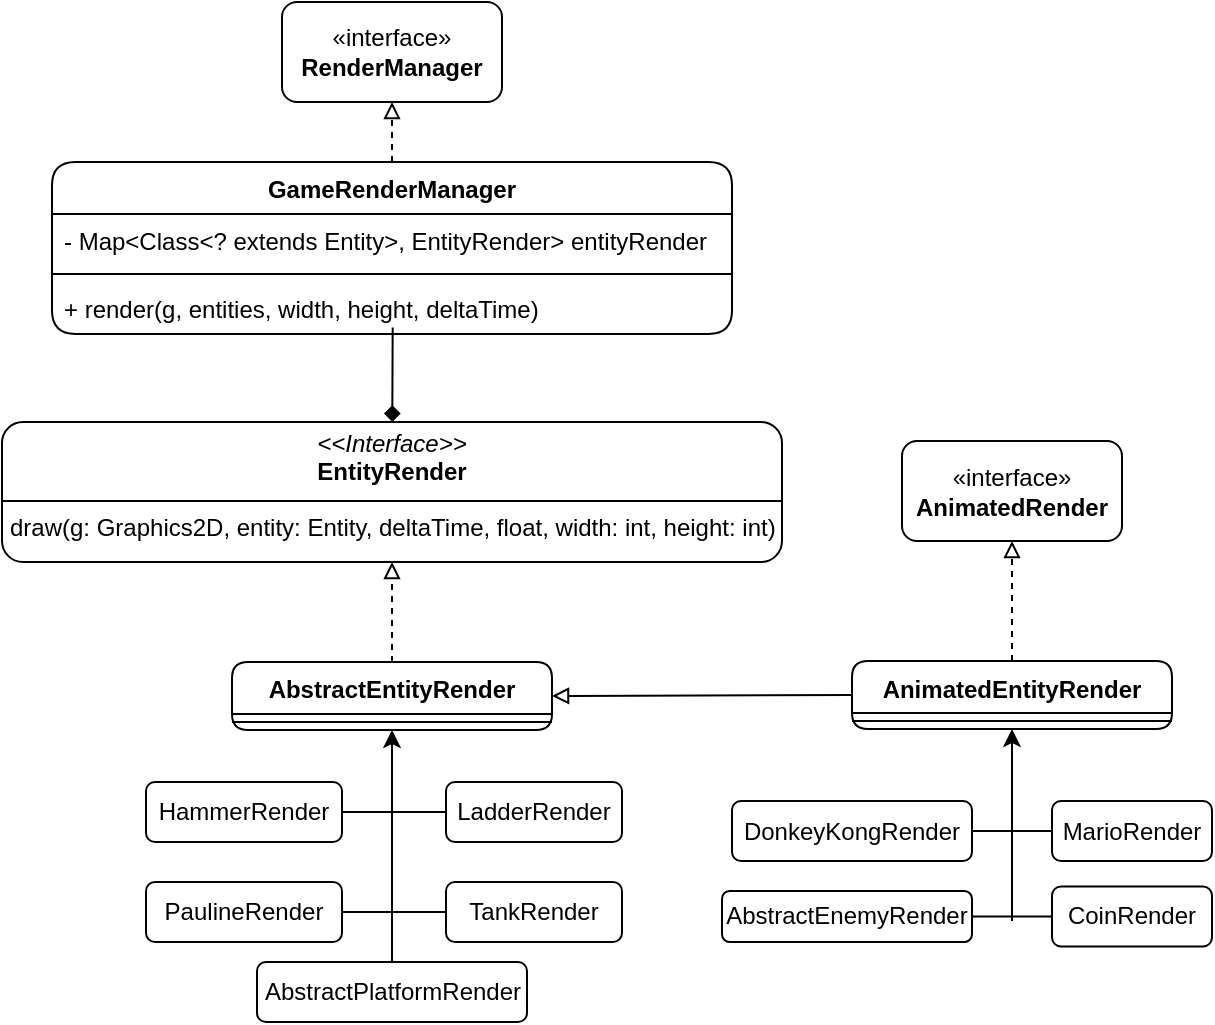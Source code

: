 <mxfile version="28.0.4">
  <diagram name="Pagina-1" id="4SxGcodRju3OE-YcotA6">
    <mxGraphModel dx="1149" dy="633" grid="1" gridSize="10" guides="1" tooltips="1" connect="1" arrows="1" fold="1" page="1" pageScale="1" pageWidth="827" pageHeight="1169" math="0" shadow="0">
      <root>
        <mxCell id="0" />
        <mxCell id="1" parent="0" />
        <mxCell id="jSuncSNKbIkwN-Kj3OkV-5" value="GameRenderManager&lt;div&gt;&lt;br&gt;&lt;/div&gt;" style="swimlane;fontStyle=1;align=center;verticalAlign=top;childLayout=stackLayout;horizontal=1;startSize=26;horizontalStack=0;resizeParent=1;resizeParentMax=0;resizeLast=0;collapsible=1;marginBottom=0;whiteSpace=wrap;html=1;rounded=1;" vertex="1" parent="1">
          <mxGeometry x="55" y="80" width="340" height="86" as="geometry" />
        </mxCell>
        <mxCell id="jSuncSNKbIkwN-Kj3OkV-6" value="- Map&amp;lt;Class&amp;lt;? extends Entity&amp;gt;, EntityRender&amp;gt; entityRender" style="text;strokeColor=none;fillColor=none;align=left;verticalAlign=top;spacingLeft=4;spacingRight=4;overflow=hidden;rotatable=0;points=[[0,0.5],[1,0.5]];portConstraint=eastwest;whiteSpace=wrap;html=1;" vertex="1" parent="jSuncSNKbIkwN-Kj3OkV-5">
          <mxGeometry y="26" width="340" height="26" as="geometry" />
        </mxCell>
        <mxCell id="jSuncSNKbIkwN-Kj3OkV-7" value="" style="line;strokeWidth=1;fillColor=none;align=left;verticalAlign=middle;spacingTop=-1;spacingLeft=3;spacingRight=3;rotatable=0;labelPosition=right;points=[];portConstraint=eastwest;strokeColor=inherit;" vertex="1" parent="jSuncSNKbIkwN-Kj3OkV-5">
          <mxGeometry y="52" width="340" height="8" as="geometry" />
        </mxCell>
        <mxCell id="jSuncSNKbIkwN-Kj3OkV-8" value="+ render(g, entities, width, height, deltaTime)&lt;div&gt;&lt;br&gt;&lt;/div&gt;" style="text;strokeColor=none;fillColor=none;align=left;verticalAlign=top;spacingLeft=4;spacingRight=4;overflow=hidden;rotatable=0;points=[[0,0.5],[1,0.5]];portConstraint=eastwest;whiteSpace=wrap;html=1;" vertex="1" parent="jSuncSNKbIkwN-Kj3OkV-5">
          <mxGeometry y="60" width="340" height="26" as="geometry" />
        </mxCell>
        <mxCell id="jSuncSNKbIkwN-Kj3OkV-10" value="&lt;p style=&quot;margin:0px;margin-top:4px;text-align:center;&quot;&gt;&lt;i&gt;&amp;lt;&amp;lt;Interface&amp;gt;&amp;gt;&lt;/i&gt;&lt;br&gt;&lt;b&gt;EntityRender&lt;/b&gt;&lt;/p&gt;&lt;hr size=&quot;1&quot; style=&quot;border-style:solid;&quot;&gt;&lt;p style=&quot;margin:0px;margin-left:4px;&quot;&gt;&lt;span style=&quot;background-color: transparent; color: light-dark(rgb(0, 0, 0), rgb(255, 255, 255));&quot;&gt;draw(g: Graphics2D, entity: Entity, deltaTime, float, width: int, height: int)&lt;/span&gt;&lt;/p&gt;" style="verticalAlign=top;align=left;overflow=fill;html=1;whiteSpace=wrap;rounded=1;" vertex="1" parent="1">
          <mxGeometry x="30" y="210" width="390" height="70" as="geometry" />
        </mxCell>
        <mxCell id="jSuncSNKbIkwN-Kj3OkV-11" value="AbstractEntityRender&lt;div&gt;&lt;br&gt;&lt;/div&gt;" style="swimlane;fontStyle=1;align=center;verticalAlign=top;childLayout=stackLayout;horizontal=1;startSize=26;horizontalStack=0;resizeParent=1;resizeParentMax=0;resizeLast=0;collapsible=1;marginBottom=0;whiteSpace=wrap;html=1;rounded=1;" vertex="1" parent="1">
          <mxGeometry x="145" y="330" width="160" height="34" as="geometry" />
        </mxCell>
        <mxCell id="jSuncSNKbIkwN-Kj3OkV-13" value="" style="line;strokeWidth=1;fillColor=none;align=left;verticalAlign=middle;spacingTop=-1;spacingLeft=3;spacingRight=3;rotatable=0;labelPosition=right;points=[];portConstraint=eastwest;strokeColor=inherit;" vertex="1" parent="jSuncSNKbIkwN-Kj3OkV-11">
          <mxGeometry y="26" width="160" height="8" as="geometry" />
        </mxCell>
        <mxCell id="jSuncSNKbIkwN-Kj3OkV-15" value="«interface»&lt;br&gt;&lt;b&gt;AnimatedRender&lt;/b&gt;" style="html=1;whiteSpace=wrap;rounded=1;" vertex="1" parent="1">
          <mxGeometry x="480" y="219.5" width="110" height="50" as="geometry" />
        </mxCell>
        <mxCell id="jSuncSNKbIkwN-Kj3OkV-16" value="AnimatedEntityRender&lt;div&gt;&lt;br&gt;&lt;/div&gt;" style="swimlane;fontStyle=1;align=center;verticalAlign=top;childLayout=stackLayout;horizontal=1;startSize=26;horizontalStack=0;resizeParent=1;resizeParentMax=0;resizeLast=0;collapsible=1;marginBottom=0;whiteSpace=wrap;html=1;rounded=1;" vertex="1" parent="1">
          <mxGeometry x="455" y="329.5" width="160" height="34" as="geometry" />
        </mxCell>
        <mxCell id="jSuncSNKbIkwN-Kj3OkV-18" value="" style="line;strokeWidth=1;fillColor=none;align=left;verticalAlign=middle;spacingTop=-1;spacingLeft=3;spacingRight=3;rotatable=0;labelPosition=right;points=[];portConstraint=eastwest;strokeColor=inherit;" vertex="1" parent="jSuncSNKbIkwN-Kj3OkV-16">
          <mxGeometry y="26" width="160" height="8" as="geometry" />
        </mxCell>
        <mxCell id="jSuncSNKbIkwN-Kj3OkV-21" value="" style="endArrow=diamond;html=1;rounded=0;exitX=0.501;exitY=0.877;exitDx=0;exitDy=0;exitPerimeter=0;endFill=1;" edge="1" parent="1" source="jSuncSNKbIkwN-Kj3OkV-8" target="jSuncSNKbIkwN-Kj3OkV-10">
          <mxGeometry width="50" height="50" relative="1" as="geometry">
            <mxPoint x="371" y="380" as="sourcePoint" />
            <mxPoint x="351" y="270" as="targetPoint" />
          </mxGeometry>
        </mxCell>
        <mxCell id="jSuncSNKbIkwN-Kj3OkV-22" value="" style="endArrow=block;html=1;rounded=0;endFill=0;dashed=1;entryX=0.5;entryY=1;entryDx=0;entryDy=0;exitX=0.5;exitY=0;exitDx=0;exitDy=0;" edge="1" parent="1" source="jSuncSNKbIkwN-Kj3OkV-11" target="jSuncSNKbIkwN-Kj3OkV-10">
          <mxGeometry width="50" height="50" relative="1" as="geometry">
            <mxPoint x="351" y="428" as="sourcePoint" />
            <mxPoint x="351" y="340" as="targetPoint" />
            <Array as="points" />
          </mxGeometry>
        </mxCell>
        <mxCell id="jSuncSNKbIkwN-Kj3OkV-23" value="" style="endArrow=block;html=1;rounded=0;exitX=0;exitY=0.5;exitDx=0;exitDy=0;entryX=1;entryY=0.5;entryDx=0;entryDy=0;endFill=0;" edge="1" parent="1" source="jSuncSNKbIkwN-Kj3OkV-16" target="jSuncSNKbIkwN-Kj3OkV-11">
          <mxGeometry width="50" height="50" relative="1" as="geometry">
            <mxPoint x="371" y="380" as="sourcePoint" />
            <mxPoint x="421" y="330" as="targetPoint" />
          </mxGeometry>
        </mxCell>
        <mxCell id="jSuncSNKbIkwN-Kj3OkV-25" value="" style="endArrow=block;html=1;rounded=0;exitX=0.5;exitY=0;exitDx=0;exitDy=0;endFill=0;entryX=0.5;entryY=1;entryDx=0;entryDy=0;dashed=1;" edge="1" parent="1" source="jSuncSNKbIkwN-Kj3OkV-16" target="jSuncSNKbIkwN-Kj3OkV-15">
          <mxGeometry width="50" height="50" relative="1" as="geometry">
            <mxPoint x="245" y="289.5" as="sourcePoint" />
            <mxPoint x="515" y="299.5" as="targetPoint" />
          </mxGeometry>
        </mxCell>
        <mxCell id="jSuncSNKbIkwN-Kj3OkV-26" value="«interface»&lt;br&gt;&lt;b&gt;RenderManager&lt;/b&gt;" style="html=1;whiteSpace=wrap;rounded=1;" vertex="1" parent="1">
          <mxGeometry x="170" width="110" height="50" as="geometry" />
        </mxCell>
        <mxCell id="jSuncSNKbIkwN-Kj3OkV-27" value="" style="endArrow=block;html=1;rounded=0;dashed=1;endFill=0;exitX=0.5;exitY=0;exitDx=0;exitDy=0;entryX=0.5;entryY=1;entryDx=0;entryDy=0;" edge="1" parent="1" source="jSuncSNKbIkwN-Kj3OkV-5" target="jSuncSNKbIkwN-Kj3OkV-26">
          <mxGeometry width="50" height="50" relative="1" as="geometry">
            <mxPoint x="521" y="153" as="sourcePoint" />
            <mxPoint x="611" y="150" as="targetPoint" />
          </mxGeometry>
        </mxCell>
        <mxCell id="jSuncSNKbIkwN-Kj3OkV-28" value="PaulineRender" style="html=1;whiteSpace=wrap;rounded=1;" vertex="1" parent="1">
          <mxGeometry x="102" y="440" width="98" height="30" as="geometry" />
        </mxCell>
        <mxCell id="jSuncSNKbIkwN-Kj3OkV-29" value="HammerRender" style="html=1;whiteSpace=wrap;rounded=1;" vertex="1" parent="1">
          <mxGeometry x="102" y="390" width="98" height="30" as="geometry" />
        </mxCell>
        <mxCell id="jSuncSNKbIkwN-Kj3OkV-30" value="LadderRender" style="html=1;whiteSpace=wrap;rounded=1;" vertex="1" parent="1">
          <mxGeometry x="252" y="390" width="88" height="30" as="geometry" />
        </mxCell>
        <mxCell id="jSuncSNKbIkwN-Kj3OkV-31" value="AbstractPlatformRender" style="html=1;whiteSpace=wrap;rounded=1;strokeColor=default;" vertex="1" parent="1">
          <mxGeometry x="157.5" y="480" width="135" height="30" as="geometry" />
        </mxCell>
        <mxCell id="jSuncSNKbIkwN-Kj3OkV-32" value="DonkeyKongRender" style="html=1;whiteSpace=wrap;rounded=1;" vertex="1" parent="1">
          <mxGeometry x="395" y="399.5" width="120" height="30" as="geometry" />
        </mxCell>
        <mxCell id="jSuncSNKbIkwN-Kj3OkV-33" value="MarioRender" style="html=1;whiteSpace=wrap;rounded=1;strokeColor=default;" vertex="1" parent="1">
          <mxGeometry x="555" y="399.5" width="80" height="30" as="geometry" />
        </mxCell>
        <mxCell id="jSuncSNKbIkwN-Kj3OkV-34" value="CoinRender" style="html=1;whiteSpace=wrap;rounded=1;" vertex="1" parent="1">
          <mxGeometry x="555" y="442.25" width="80" height="30" as="geometry" />
        </mxCell>
        <mxCell id="jSuncSNKbIkwN-Kj3OkV-35" value="AbstractEnemyRender" style="html=1;whiteSpace=wrap;rounded=1;" vertex="1" parent="1">
          <mxGeometry x="390" y="444.5" width="125" height="25.5" as="geometry" />
        </mxCell>
        <mxCell id="jSuncSNKbIkwN-Kj3OkV-38" value="TankRender" style="html=1;whiteSpace=wrap;rounded=1;" vertex="1" parent="1">
          <mxGeometry x="252" y="440" width="88" height="30" as="geometry" />
        </mxCell>
        <mxCell id="jSuncSNKbIkwN-Kj3OkV-43" value="" style="endArrow=classic;html=1;rounded=0;exitX=0.5;exitY=0;exitDx=0;exitDy=0;entryX=0.5;entryY=1;entryDx=0;entryDy=0;" edge="1" parent="1" source="jSuncSNKbIkwN-Kj3OkV-31" target="jSuncSNKbIkwN-Kj3OkV-11">
          <mxGeometry width="50" height="50" relative="1" as="geometry">
            <mxPoint x="451" y="410" as="sourcePoint" />
            <mxPoint x="501" y="360" as="targetPoint" />
          </mxGeometry>
        </mxCell>
        <mxCell id="jSuncSNKbIkwN-Kj3OkV-44" value="" style="endArrow=none;html=1;rounded=0;exitX=1;exitY=0.5;exitDx=0;exitDy=0;entryX=0;entryY=0.5;entryDx=0;entryDy=0;" edge="1" parent="1" source="jSuncSNKbIkwN-Kj3OkV-29" target="jSuncSNKbIkwN-Kj3OkV-30">
          <mxGeometry width="50" height="50" relative="1" as="geometry">
            <mxPoint x="451" y="310" as="sourcePoint" />
            <mxPoint x="501" y="260" as="targetPoint" />
          </mxGeometry>
        </mxCell>
        <mxCell id="jSuncSNKbIkwN-Kj3OkV-45" value="" style="endArrow=none;html=1;rounded=0;exitX=1;exitY=0.5;exitDx=0;exitDy=0;entryX=0;entryY=0.5;entryDx=0;entryDy=0;" edge="1" parent="1" source="jSuncSNKbIkwN-Kj3OkV-28" target="jSuncSNKbIkwN-Kj3OkV-38">
          <mxGeometry width="50" height="50" relative="1" as="geometry">
            <mxPoint x="451" y="310" as="sourcePoint" />
            <mxPoint x="501" y="260" as="targetPoint" />
          </mxGeometry>
        </mxCell>
        <mxCell id="jSuncSNKbIkwN-Kj3OkV-46" value="" style="endArrow=none;html=1;rounded=0;exitX=1;exitY=0.5;exitDx=0;exitDy=0;entryX=0;entryY=0.5;entryDx=0;entryDy=0;" edge="1" parent="1" source="jSuncSNKbIkwN-Kj3OkV-32" target="jSuncSNKbIkwN-Kj3OkV-33">
          <mxGeometry width="50" height="50" relative="1" as="geometry">
            <mxPoint x="325" y="329.5" as="sourcePoint" />
            <mxPoint x="375" y="279.5" as="targetPoint" />
          </mxGeometry>
        </mxCell>
        <mxCell id="jSuncSNKbIkwN-Kj3OkV-47" value="" style="endArrow=none;html=1;rounded=0;exitX=1;exitY=0.5;exitDx=0;exitDy=0;entryX=0;entryY=0.5;entryDx=0;entryDy=0;" edge="1" parent="1" source="jSuncSNKbIkwN-Kj3OkV-35" target="jSuncSNKbIkwN-Kj3OkV-34">
          <mxGeometry width="50" height="50" relative="1" as="geometry">
            <mxPoint x="325" y="329.5" as="sourcePoint" />
            <mxPoint x="375" y="279.5" as="targetPoint" />
          </mxGeometry>
        </mxCell>
        <mxCell id="jSuncSNKbIkwN-Kj3OkV-48" value="" style="endArrow=classic;html=1;rounded=0;entryX=0.5;entryY=1;entryDx=0;entryDy=0;" edge="1" parent="1" target="jSuncSNKbIkwN-Kj3OkV-16">
          <mxGeometry width="50" height="50" relative="1" as="geometry">
            <mxPoint x="535" y="459.5" as="sourcePoint" />
            <mxPoint x="375" y="279.5" as="targetPoint" />
          </mxGeometry>
        </mxCell>
      </root>
    </mxGraphModel>
  </diagram>
</mxfile>
